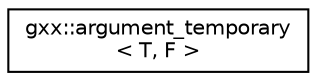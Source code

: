 digraph "Graphical Class Hierarchy"
{
  edge [fontname="Helvetica",fontsize="10",labelfontname="Helvetica",labelfontsize="10"];
  node [fontname="Helvetica",fontsize="10",shape=record];
  rankdir="LR";
  Node1 [label="gxx::argument_temporary\l\< T, F \>",height=0.2,width=0.4,color="black", fillcolor="white", style="filled",URL="$classgxx_1_1argument__temporary.html"];
}
